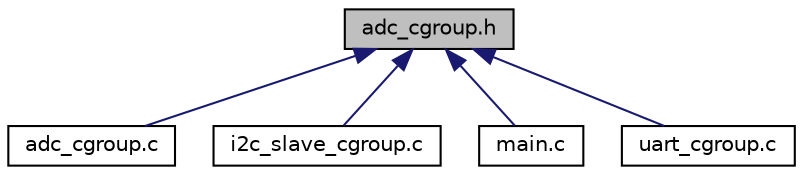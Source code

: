 digraph "adc_cgroup.h"
{
  edge [fontname="Helvetica",fontsize="10",labelfontname="Helvetica",labelfontsize="10"];
  node [fontname="Helvetica",fontsize="10",shape=record];
  Node1 [label="adc_cgroup.h",height=0.2,width=0.4,color="black", fillcolor="grey75", style="filled" fontcolor="black"];
  Node1 -> Node2 [dir="back",color="midnightblue",fontsize="10",style="solid",fontname="Helvetica"];
  Node2 [label="adc_cgroup.c",height=0.2,width=0.4,color="black", fillcolor="white", style="filled",URL="$adc__cgroup_8c.html",tooltip="ADC module. "];
  Node1 -> Node3 [dir="back",color="midnightblue",fontsize="10",style="solid",fontname="Helvetica"];
  Node3 [label="i2c_slave_cgroup.c",height=0.2,width=0.4,color="black", fillcolor="white", style="filled",URL="$i2c__slave__cgroup_8c.html",tooltip="I2C module. "];
  Node1 -> Node4 [dir="back",color="midnightblue",fontsize="10",style="solid",fontname="Helvetica"];
  Node4 [label="main.c",height=0.2,width=0.4,color="black", fillcolor="white", style="filled",URL="$main_8c.html",tooltip="main file "];
  Node1 -> Node5 [dir="back",color="midnightblue",fontsize="10",style="solid",fontname="Helvetica"];
  Node5 [label="uart_cgroup.c",height=0.2,width=0.4,color="black", fillcolor="white", style="filled",URL="$uart__cgroup_8c.html",tooltip="UART module. "];
}

